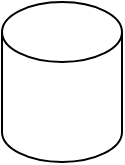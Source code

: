<mxfile version="16.1.0" type="device"><diagram id="cLDxbyRnIymJ02x9eK_n" name="Page-1"><mxGraphModel dx="981" dy="526" grid="1" gridSize="10" guides="1" tooltips="1" connect="1" arrows="1" fold="1" page="1" pageScale="1" pageWidth="827" pageHeight="1169" math="0" shadow="0"><root><mxCell id="0"/><mxCell id="1" parent="0"/><mxCell id="dMmdlHdcMZOHCZb5YZqN-1" value="" style="shape=cylinder3;whiteSpace=wrap;html=1;boundedLbl=1;backgroundOutline=1;size=15;" vertex="1" parent="1"><mxGeometry x="750" y="660" width="60" height="80" as="geometry"/></mxCell></root></mxGraphModel></diagram></mxfile>